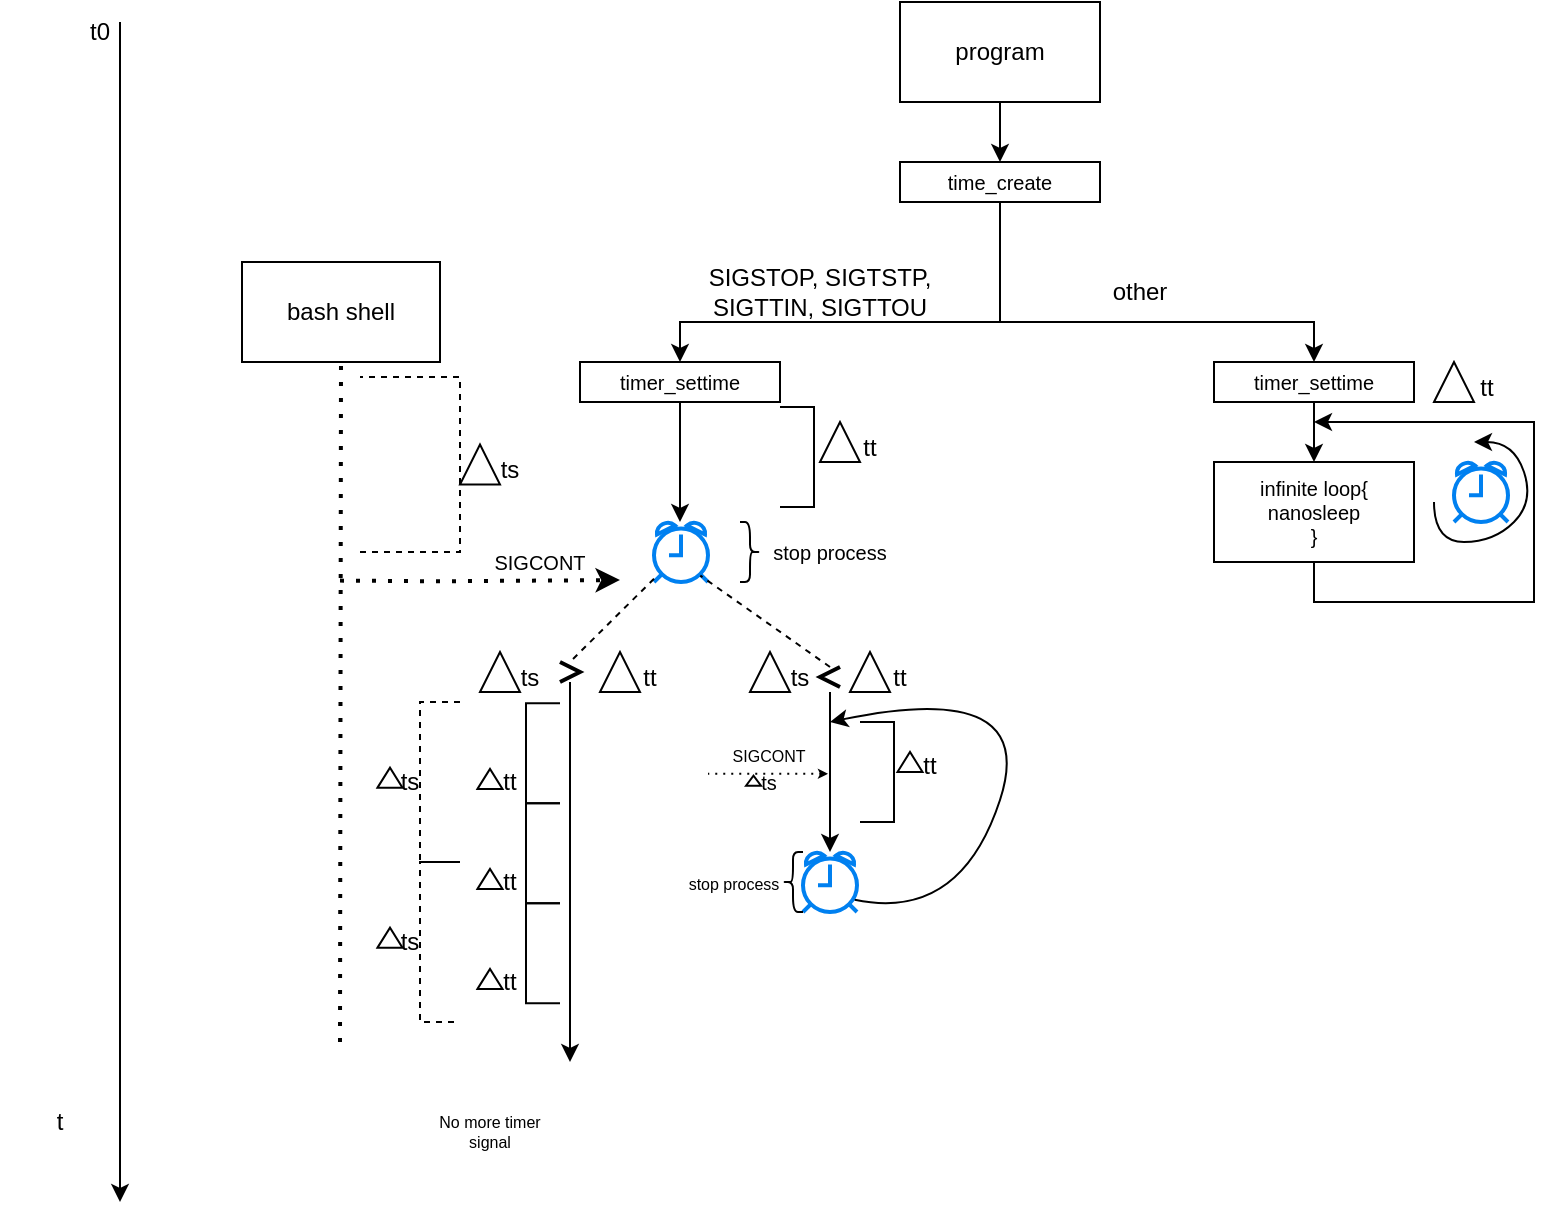 <mxfile version="15.9.6" type="github">
  <diagram id="sgUMgZ0se9-g9XeuNUKD" name="Page-1">
    <mxGraphModel dx="1354" dy="793" grid="1" gridSize="10" guides="1" tooltips="1" connect="1" arrows="1" fold="1" page="1" pageScale="1" pageWidth="827" pageHeight="1169" math="0" shadow="0">
      <root>
        <mxCell id="0" />
        <mxCell id="1" parent="0" />
        <mxCell id="u-bDskKXKWjpwmTJ1djJ-1" value="&lt;font style=&quot;font-size: 10px&quot;&gt;time_create&lt;/font&gt;" style="rounded=0;whiteSpace=wrap;html=1;" parent="1" vertex="1">
          <mxGeometry x="510" y="240" width="100" height="20" as="geometry" />
        </mxCell>
        <mxCell id="u-bDskKXKWjpwmTJ1djJ-2" value="" style="endArrow=classic;html=1;rounded=0;entryX=1;entryY=1;entryDx=0;entryDy=0;" parent="1" target="u-bDskKXKWjpwmTJ1djJ-3" edge="1">
          <mxGeometry width="50" height="50" relative="1" as="geometry">
            <mxPoint x="120" y="170" as="sourcePoint" />
            <mxPoint x="120" y="610" as="targetPoint" />
          </mxGeometry>
        </mxCell>
        <mxCell id="u-bDskKXKWjpwmTJ1djJ-3" value="t" style="text;html=1;strokeColor=none;fillColor=none;align=center;verticalAlign=middle;whiteSpace=wrap;rounded=0;" parent="1" vertex="1">
          <mxGeometry x="60" y="680" width="60" height="80" as="geometry" />
        </mxCell>
        <mxCell id="u-bDskKXKWjpwmTJ1djJ-4" style="edgeStyle=orthogonalEdgeStyle;rounded=0;orthogonalLoop=1;jettySize=auto;html=1;entryX=0.5;entryY=0;entryDx=0;entryDy=0;" parent="1" source="u-bDskKXKWjpwmTJ1djJ-5" target="u-bDskKXKWjpwmTJ1djJ-1" edge="1">
          <mxGeometry relative="1" as="geometry" />
        </mxCell>
        <mxCell id="u-bDskKXKWjpwmTJ1djJ-5" value="&lt;div style=&quot;font-size: 12px&quot;&gt;&lt;font style=&quot;font-size: 12px&quot;&gt;program&lt;/font&gt;&lt;/div&gt;" style="rounded=0;whiteSpace=wrap;html=1;fontSize=10;" parent="1" vertex="1">
          <mxGeometry x="510" y="160" width="100" height="50" as="geometry" />
        </mxCell>
        <mxCell id="u-bDskKXKWjpwmTJ1djJ-6" value="&lt;font style=&quot;font-size: 10px&quot;&gt;timer_settime&lt;/font&gt;" style="rounded=0;whiteSpace=wrap;html=1;fontSize=12;" parent="1" vertex="1">
          <mxGeometry x="350" y="340" width="100" height="20" as="geometry" />
        </mxCell>
        <mxCell id="u-bDskKXKWjpwmTJ1djJ-7" value="" style="endArrow=classic;html=1;rounded=0;fontSize=10;exitX=0.5;exitY=1;exitDx=0;exitDy=0;" parent="1" source="u-bDskKXKWjpwmTJ1djJ-1" target="u-bDskKXKWjpwmTJ1djJ-6" edge="1">
          <mxGeometry width="50" height="50" relative="1" as="geometry">
            <mxPoint x="520" y="420" as="sourcePoint" />
            <mxPoint x="570" y="370" as="targetPoint" />
            <Array as="points">
              <mxPoint x="560" y="320" />
              <mxPoint x="400" y="320" />
            </Array>
          </mxGeometry>
        </mxCell>
        <mxCell id="u-bDskKXKWjpwmTJ1djJ-9" value="" style="endArrow=classic;html=1;rounded=0;fontSize=10;exitX=0.5;exitY=1;exitDx=0;exitDy=0;" parent="1" source="u-bDskKXKWjpwmTJ1djJ-6" edge="1">
          <mxGeometry width="50" height="50" relative="1" as="geometry">
            <mxPoint x="250" y="450" as="sourcePoint" />
            <mxPoint x="400" y="420" as="targetPoint" />
          </mxGeometry>
        </mxCell>
        <mxCell id="u-bDskKXKWjpwmTJ1djJ-11" value="bash shell" style="rounded=0;whiteSpace=wrap;html=1;" parent="1" vertex="1">
          <mxGeometry x="181" y="290" width="99" height="50" as="geometry" />
        </mxCell>
        <mxCell id="u-bDskKXKWjpwmTJ1djJ-12" value="" style="endArrow=none;dashed=1;html=1;dashPattern=1 3;strokeWidth=2;rounded=0;fontSize=12;entryX=0.5;entryY=1;entryDx=0;entryDy=0;startArrow=none;" parent="1" target="u-bDskKXKWjpwmTJ1djJ-11" edge="1">
          <mxGeometry width="50" height="50" relative="1" as="geometry">
            <mxPoint x="230" y="680" as="sourcePoint" />
            <mxPoint x="390" y="210" as="targetPoint" />
            <Array as="points" />
          </mxGeometry>
        </mxCell>
        <mxCell id="u-bDskKXKWjpwmTJ1djJ-16" value="t0" style="text;html=1;strokeColor=none;fillColor=none;align=center;verticalAlign=middle;whiteSpace=wrap;rounded=0;" parent="1" vertex="1">
          <mxGeometry x="80" y="160" width="60" height="30" as="geometry" />
        </mxCell>
        <mxCell id="u-bDskKXKWjpwmTJ1djJ-37" style="edgeStyle=orthogonalEdgeStyle;rounded=0;orthogonalLoop=1;jettySize=auto;html=1;exitX=0.5;exitY=1;exitDx=0;exitDy=0;entryX=0.5;entryY=0;entryDx=0;entryDy=0;" parent="1" source="u-bDskKXKWjpwmTJ1djJ-17" target="u-bDskKXKWjpwmTJ1djJ-18" edge="1">
          <mxGeometry relative="1" as="geometry" />
        </mxCell>
        <mxCell id="u-bDskKXKWjpwmTJ1djJ-17" value="&lt;font style=&quot;font-size: 10px&quot;&gt;timer_settime&lt;/font&gt;" style="rounded=0;whiteSpace=wrap;html=1;fontSize=12;" parent="1" vertex="1">
          <mxGeometry x="667" y="340" width="100" height="20" as="geometry" />
        </mxCell>
        <mxCell id="u-bDskKXKWjpwmTJ1djJ-18" value="&lt;div&gt;infinite loop{&lt;/div&gt;&lt;div&gt;nanosleep&lt;br&gt;&lt;/div&gt;&lt;div&gt;}&lt;br&gt;&lt;/div&gt;" style="rounded=0;whiteSpace=wrap;html=1;fontSize=10;" parent="1" vertex="1">
          <mxGeometry x="667" y="390" width="100" height="50" as="geometry" />
        </mxCell>
        <mxCell id="u-bDskKXKWjpwmTJ1djJ-20" value="" style="endArrow=classic;html=1;rounded=0;fontSize=10;exitX=0.5;exitY=1;exitDx=0;exitDy=0;" parent="1" source="u-bDskKXKWjpwmTJ1djJ-18" edge="1">
          <mxGeometry width="50" height="50" relative="1" as="geometry">
            <mxPoint x="697" y="510" as="sourcePoint" />
            <mxPoint x="717" y="370" as="targetPoint" />
            <Array as="points">
              <mxPoint x="717" y="460" />
              <mxPoint x="827" y="460" />
              <mxPoint x="827" y="370" />
            </Array>
          </mxGeometry>
        </mxCell>
        <mxCell id="u-bDskKXKWjpwmTJ1djJ-21" value="" style="endArrow=classic;html=1;rounded=0;entryX=0.5;entryY=0;entryDx=0;entryDy=0;exitX=0.5;exitY=1;exitDx=0;exitDy=0;" parent="1" source="u-bDskKXKWjpwmTJ1djJ-1" target="u-bDskKXKWjpwmTJ1djJ-17" edge="1">
          <mxGeometry width="50" height="50" relative="1" as="geometry">
            <mxPoint x="420" y="400" as="sourcePoint" />
            <mxPoint x="470" y="350" as="targetPoint" />
            <Array as="points">
              <mxPoint x="560" y="320" />
              <mxPoint x="680" y="320" />
              <mxPoint x="717" y="320" />
            </Array>
          </mxGeometry>
        </mxCell>
        <mxCell id="u-bDskKXKWjpwmTJ1djJ-22" value="SIGSTOP, SIGTSTP, SIGTTIN, SIGTTOU" style="text;html=1;strokeColor=none;fillColor=none;align=center;verticalAlign=middle;whiteSpace=wrap;rounded=0;" parent="1" vertex="1">
          <mxGeometry x="400" y="290" width="140" height="30" as="geometry" />
        </mxCell>
        <mxCell id="u-bDskKXKWjpwmTJ1djJ-24" value="other" style="text;html=1;strokeColor=none;fillColor=none;align=center;verticalAlign=middle;whiteSpace=wrap;rounded=0;" parent="1" vertex="1">
          <mxGeometry x="600" y="290" width="60" height="30" as="geometry" />
        </mxCell>
        <mxCell id="u-bDskKXKWjpwmTJ1djJ-26" value="" style="triangle;whiteSpace=wrap;html=1;rotation=-90;" parent="1" vertex="1">
          <mxGeometry x="470" y="370" width="20" height="20" as="geometry" />
        </mxCell>
        <mxCell id="u-bDskKXKWjpwmTJ1djJ-32" value="tt" style="text;html=1;strokeColor=none;fillColor=none;align=center;verticalAlign=middle;whiteSpace=wrap;rounded=0;" parent="1" vertex="1">
          <mxGeometry x="480" y="375" width="30" height="15" as="geometry" />
        </mxCell>
        <mxCell id="u-bDskKXKWjpwmTJ1djJ-34" value="" style="triangle;whiteSpace=wrap;html=1;rotation=-90;" parent="1" vertex="1">
          <mxGeometry x="777" y="340" width="20" height="20" as="geometry" />
        </mxCell>
        <mxCell id="u-bDskKXKWjpwmTJ1djJ-35" value="tt" style="text;html=1;strokeColor=none;fillColor=none;align=center;verticalAlign=middle;whiteSpace=wrap;rounded=0;" parent="1" vertex="1">
          <mxGeometry x="790" y="345" width="27" height="15" as="geometry" />
        </mxCell>
        <mxCell id="u-bDskKXKWjpwmTJ1djJ-51" value="" style="html=1;verticalLabelPosition=bottom;align=center;labelBackgroundColor=#ffffff;verticalAlign=top;strokeWidth=2;strokeColor=#0080F0;shadow=0;dashed=0;shape=mxgraph.ios7.icons.alarm_clock;" parent="1" vertex="1">
          <mxGeometry x="787" y="390" width="27" height="30" as="geometry" />
        </mxCell>
        <mxCell id="u-bDskKXKWjpwmTJ1djJ-52" value="" style="curved=1;endArrow=classic;html=1;rounded=0;" parent="1" edge="1">
          <mxGeometry width="50" height="50" relative="1" as="geometry">
            <mxPoint x="777" y="410" as="sourcePoint" />
            <mxPoint x="797" y="380" as="targetPoint" />
            <Array as="points">
              <mxPoint x="777" y="430" />
              <mxPoint x="807" y="430" />
              <mxPoint x="827" y="410" />
              <mxPoint x="817" y="380" />
            </Array>
          </mxGeometry>
        </mxCell>
        <mxCell id="u-bDskKXKWjpwmTJ1djJ-53" value="" style="endArrow=classic;dashed=1;html=1;dashPattern=1 3;strokeWidth=2;rounded=0;" parent="1" edge="1">
          <mxGeometry width="50" height="50" relative="1" as="geometry">
            <mxPoint x="230" y="449.31" as="sourcePoint" />
            <mxPoint x="370" y="449" as="targetPoint" />
            <Array as="points">
              <mxPoint x="280" y="449.65" />
            </Array>
          </mxGeometry>
        </mxCell>
        <mxCell id="u-bDskKXKWjpwmTJ1djJ-54" value="" style="html=1;verticalLabelPosition=bottom;align=center;labelBackgroundColor=#ffffff;verticalAlign=top;strokeWidth=2;strokeColor=#0080F0;shadow=0;dashed=0;shape=mxgraph.ios7.icons.alarm_clock;" parent="1" vertex="1">
          <mxGeometry x="387" y="420" width="27" height="30" as="geometry" />
        </mxCell>
        <mxCell id="u-bDskKXKWjpwmTJ1djJ-56" value="" style="strokeWidth=1;html=1;shape=mxgraph.flowchart.annotation_1;align=left;pointerEvents=1;rotation=-180;dashed=1;" parent="1" vertex="1">
          <mxGeometry x="240" y="347.5" width="50" height="87.5" as="geometry" />
        </mxCell>
        <mxCell id="u-bDskKXKWjpwmTJ1djJ-57" value="" style="triangle;whiteSpace=wrap;html=1;rotation=-90;" parent="1" vertex="1">
          <mxGeometry x="290" y="381.25" width="20" height="20" as="geometry" />
        </mxCell>
        <mxCell id="u-bDskKXKWjpwmTJ1djJ-58" value="ts" style="text;html=1;strokeColor=none;fillColor=none;align=center;verticalAlign=middle;whiteSpace=wrap;rounded=0;" parent="1" vertex="1">
          <mxGeometry x="300" y="386.25" width="30" height="15" as="geometry" />
        </mxCell>
        <mxCell id="u-bDskKXKWjpwmTJ1djJ-62" value="" style="strokeWidth=1;html=1;shape=mxgraph.flowchart.annotation_1;align=left;pointerEvents=1;rotation=-180;" parent="1" vertex="1">
          <mxGeometry x="450" y="362.5" width="17" height="50" as="geometry" />
        </mxCell>
        <mxCell id="u-bDskKXKWjpwmTJ1djJ-64" value="" style="shape=curlyBracket;whiteSpace=wrap;html=1;rounded=1;flipH=1;strokeWidth=1;" parent="1" vertex="1">
          <mxGeometry x="430" y="420" width="10" height="30" as="geometry" />
        </mxCell>
        <mxCell id="u-bDskKXKWjpwmTJ1djJ-65" value="&lt;font style=&quot;font-size: 10px&quot;&gt;stop process&lt;/font&gt;" style="text;html=1;strokeColor=none;fillColor=none;align=center;verticalAlign=middle;whiteSpace=wrap;rounded=0;" parent="1" vertex="1">
          <mxGeometry x="440" y="420" width="70" height="30" as="geometry" />
        </mxCell>
        <mxCell id="u-bDskKXKWjpwmTJ1djJ-66" value="SIGCONT" style="text;html=1;strokeColor=none;fillColor=none;align=center;verticalAlign=middle;whiteSpace=wrap;rounded=0;fontSize=10;" parent="1" vertex="1">
          <mxGeometry x="300" y="435" width="60" height="10" as="geometry" />
        </mxCell>
        <mxCell id="u-bDskKXKWjpwmTJ1djJ-68" value="" style="triangle;whiteSpace=wrap;html=1;rotation=-90;" parent="1" vertex="1">
          <mxGeometry x="360" y="485" width="20" height="20" as="geometry" />
        </mxCell>
        <mxCell id="u-bDskKXKWjpwmTJ1djJ-69" value="tt" style="text;html=1;strokeColor=none;fillColor=none;align=center;verticalAlign=middle;whiteSpace=wrap;rounded=0;" parent="1" vertex="1">
          <mxGeometry x="370" y="490" width="30" height="15" as="geometry" />
        </mxCell>
        <mxCell id="u-bDskKXKWjpwmTJ1djJ-70" value="" style="triangle;whiteSpace=wrap;html=1;rotation=-90;" parent="1" vertex="1">
          <mxGeometry x="300" y="485" width="20" height="20" as="geometry" />
        </mxCell>
        <mxCell id="u-bDskKXKWjpwmTJ1djJ-71" value="ts" style="text;html=1;strokeColor=none;fillColor=none;align=center;verticalAlign=middle;whiteSpace=wrap;rounded=0;" parent="1" vertex="1">
          <mxGeometry x="310" y="490" width="30" height="15" as="geometry" />
        </mxCell>
        <mxCell id="u-bDskKXKWjpwmTJ1djJ-72" value="" style="triangle;whiteSpace=wrap;html=1;rotation=-90;" parent="1" vertex="1">
          <mxGeometry x="485" y="485" width="20" height="20" as="geometry" />
        </mxCell>
        <mxCell id="u-bDskKXKWjpwmTJ1djJ-73" value="tt" style="text;html=1;strokeColor=none;fillColor=none;align=center;verticalAlign=middle;whiteSpace=wrap;rounded=0;" parent="1" vertex="1">
          <mxGeometry x="495" y="490" width="30" height="15" as="geometry" />
        </mxCell>
        <mxCell id="u-bDskKXKWjpwmTJ1djJ-74" value="" style="triangle;whiteSpace=wrap;html=1;rotation=-90;" parent="1" vertex="1">
          <mxGeometry x="435" y="485" width="20" height="20" as="geometry" />
        </mxCell>
        <mxCell id="u-bDskKXKWjpwmTJ1djJ-95" style="edgeStyle=orthogonalEdgeStyle;rounded=0;orthogonalLoop=1;jettySize=auto;html=1;exitX=1;exitY=1;exitDx=0;exitDy=0;fontSize=10;" parent="1" source="u-bDskKXKWjpwmTJ1djJ-75" target="u-bDskKXKWjpwmTJ1djJ-93" edge="1">
          <mxGeometry relative="1" as="geometry" />
        </mxCell>
        <mxCell id="u-bDskKXKWjpwmTJ1djJ-75" value="ts" style="text;html=1;strokeColor=none;fillColor=none;align=center;verticalAlign=middle;whiteSpace=wrap;rounded=0;" parent="1" vertex="1">
          <mxGeometry x="445" y="490" width="30" height="15" as="geometry" />
        </mxCell>
        <mxCell id="u-bDskKXKWjpwmTJ1djJ-76" value="" style="html=1;verticalLabelPosition=bottom;labelBackgroundColor=#ffffff;verticalAlign=top;shadow=0;dashed=0;strokeWidth=2;shape=mxgraph.ios7.misc.more;strokeColor=#000000;fontSize=10;" parent="1" vertex="1">
          <mxGeometry x="340" y="490" width="10" height="10" as="geometry" />
        </mxCell>
        <mxCell id="u-bDskKXKWjpwmTJ1djJ-77" value="" style="html=1;verticalLabelPosition=bottom;labelBackgroundColor=#ffffff;verticalAlign=top;shadow=0;dashed=0;strokeWidth=2;shape=mxgraph.ios7.misc.more;strokeColor=#000000;fontSize=10;rotation=-180;" parent="1" vertex="1">
          <mxGeometry x="470" y="492.5" width="10" height="10" as="geometry" />
        </mxCell>
        <mxCell id="u-bDskKXKWjpwmTJ1djJ-81" value="" style="endArrow=none;dashed=1;html=1;rounded=0;fontSize=10;entryX=0.5;entryY=0;entryDx=0;entryDy=0;entryPerimeter=0;" parent="1" source="u-bDskKXKWjpwmTJ1djJ-54" target="u-bDskKXKWjpwmTJ1djJ-76" edge="1">
          <mxGeometry width="50" height="50" relative="1" as="geometry">
            <mxPoint x="400.5" y="500" as="sourcePoint" />
            <mxPoint x="400.5" y="520.711" as="targetPoint" />
          </mxGeometry>
        </mxCell>
        <mxCell id="u-bDskKXKWjpwmTJ1djJ-83" value="" style="endArrow=none;dashed=1;html=1;rounded=0;fontSize=10;exitX=0.5;exitY=1;exitDx=0;exitDy=0;exitPerimeter=0;entryX=0.857;entryY=0.893;entryDx=0;entryDy=0;entryPerimeter=0;" parent="1" source="u-bDskKXKWjpwmTJ1djJ-77" target="u-bDskKXKWjpwmTJ1djJ-54" edge="1">
          <mxGeometry width="50" height="50" relative="1" as="geometry">
            <mxPoint x="390" y="490" as="sourcePoint" />
            <mxPoint x="440" y="440" as="targetPoint" />
          </mxGeometry>
        </mxCell>
        <mxCell id="u-bDskKXKWjpwmTJ1djJ-87" value="" style="triangle;whiteSpace=wrap;html=1;rotation=-90;" parent="1" vertex="1">
          <mxGeometry x="510" y="533.75" width="10" height="12.5" as="geometry" />
        </mxCell>
        <mxCell id="u-bDskKXKWjpwmTJ1djJ-88" value="tt" style="text;html=1;strokeColor=none;fillColor=none;align=center;verticalAlign=middle;whiteSpace=wrap;rounded=0;" parent="1" vertex="1">
          <mxGeometry x="510" y="534.38" width="30" height="15" as="geometry" />
        </mxCell>
        <mxCell id="u-bDskKXKWjpwmTJ1djJ-89" value="" style="strokeWidth=1;html=1;shape=mxgraph.flowchart.annotation_1;align=left;pointerEvents=1;rotation=-180;" parent="1" vertex="1">
          <mxGeometry x="490" y="520" width="17" height="50" as="geometry" />
        </mxCell>
        <mxCell id="u-bDskKXKWjpwmTJ1djJ-93" value="" style="html=1;verticalLabelPosition=bottom;align=center;labelBackgroundColor=#ffffff;verticalAlign=top;strokeWidth=2;strokeColor=#0080F0;shadow=0;dashed=0;shape=mxgraph.ios7.icons.alarm_clock;" parent="1" vertex="1">
          <mxGeometry x="461.5" y="585" width="27" height="30" as="geometry" />
        </mxCell>
        <mxCell id="u-bDskKXKWjpwmTJ1djJ-96" value="" style="curved=1;endArrow=classic;html=1;rounded=0;fontSize=10;exitX=0.958;exitY=0.795;exitDx=0;exitDy=0;exitPerimeter=0;" parent="1" source="u-bDskKXKWjpwmTJ1djJ-93" edge="1">
          <mxGeometry width="50" height="50" relative="1" as="geometry">
            <mxPoint x="550" y="620" as="sourcePoint" />
            <mxPoint x="475" y="520" as="targetPoint" />
            <Array as="points">
              <mxPoint x="540" y="620" />
              <mxPoint x="580" y="498" />
            </Array>
          </mxGeometry>
        </mxCell>
        <mxCell id="u-bDskKXKWjpwmTJ1djJ-97" value="" style="endArrow=classic;html=1;rounded=0;fontSize=10;exitX=0.5;exitY=1;exitDx=0;exitDy=0;exitPerimeter=0;" parent="1" source="u-bDskKXKWjpwmTJ1djJ-76" edge="1">
          <mxGeometry width="50" height="50" relative="1" as="geometry">
            <mxPoint x="360" y="590" as="sourcePoint" />
            <mxPoint x="345" y="690" as="targetPoint" />
          </mxGeometry>
        </mxCell>
        <mxCell id="u-bDskKXKWjpwmTJ1djJ-103" value="&lt;font style=&quot;font-size: 8px&quot;&gt;SIGCONT&lt;/font&gt;" style="text;html=1;strokeColor=none;fillColor=none;align=center;verticalAlign=middle;whiteSpace=wrap;rounded=0;fontSize=10;" parent="1" vertex="1">
          <mxGeometry x="428.25" y="521.88" width="32.5" height="27.5" as="geometry" />
        </mxCell>
        <mxCell id="u-bDskKXKWjpwmTJ1djJ-106" value="" style="triangle;whiteSpace=wrap;html=1;rotation=-90;" parent="1" vertex="1">
          <mxGeometry x="434.25" y="545.63" width="5" height="7.5" as="geometry" />
        </mxCell>
        <mxCell id="u-bDskKXKWjpwmTJ1djJ-107" value="ts" style="text;html=1;strokeColor=none;fillColor=none;align=center;verticalAlign=middle;whiteSpace=wrap;rounded=0;fontSize=10;" parent="1" vertex="1">
          <mxGeometry x="442" y="549.38" width="5" as="geometry" />
        </mxCell>
        <mxCell id="u-bDskKXKWjpwmTJ1djJ-108" value="" style="endArrow=none;dashed=1;html=1;dashPattern=1 3;strokeWidth=1;rounded=0;fontSize=8;startArrow=classic;startFill=1;endSize=1;startSize=2;" parent="1" edge="1">
          <mxGeometry width="50" height="50" relative="1" as="geometry">
            <mxPoint x="474" y="545.88" as="sourcePoint" />
            <mxPoint x="414" y="545.88" as="targetPoint" />
          </mxGeometry>
        </mxCell>
        <mxCell id="u-bDskKXKWjpwmTJ1djJ-109" value="" style="shape=curlyBracket;whiteSpace=wrap;html=1;rounded=1;flipH=1;strokeWidth=1;rotation=-180;" parent="1" vertex="1">
          <mxGeometry x="451.5" y="585" width="10" height="30" as="geometry" />
        </mxCell>
        <mxCell id="u-bDskKXKWjpwmTJ1djJ-110" value="&lt;font style=&quot;font-size: 8px&quot;&gt;stop process&lt;/font&gt;" style="text;html=1;strokeColor=none;fillColor=none;align=center;verticalAlign=middle;whiteSpace=wrap;rounded=0;" parent="1" vertex="1">
          <mxGeometry x="391.5" y="585" width="70" height="30" as="geometry" />
        </mxCell>
        <mxCell id="u-bDskKXKWjpwmTJ1djJ-121" value="" style="strokeWidth=1;html=1;shape=mxgraph.flowchart.annotation_1;align=left;pointerEvents=1;fontSize=8;dashed=1;" parent="1" vertex="1">
          <mxGeometry x="270" y="510" width="20" height="80" as="geometry" />
        </mxCell>
        <mxCell id="u-bDskKXKWjpwmTJ1djJ-126" value="" style="triangle;whiteSpace=wrap;html=1;rotation=-90;" parent="1" vertex="1">
          <mxGeometry x="250" y="541.57" width="10" height="12.5" as="geometry" />
        </mxCell>
        <mxCell id="u-bDskKXKWjpwmTJ1djJ-127" value="ts" style="text;html=1;strokeColor=none;fillColor=none;align=center;verticalAlign=middle;whiteSpace=wrap;rounded=0;" parent="1" vertex="1">
          <mxGeometry x="250" y="542.2" width="30" height="15" as="geometry" />
        </mxCell>
        <mxCell id="u-bDskKXKWjpwmTJ1djJ-128" value="" style="strokeWidth=1;html=1;shape=mxgraph.flowchart.annotation_1;align=left;pointerEvents=1;rotation=0;" parent="1" vertex="1">
          <mxGeometry x="323" y="510.63" width="17" height="50" as="geometry" />
        </mxCell>
        <mxCell id="u-bDskKXKWjpwmTJ1djJ-129" value="" style="triangle;whiteSpace=wrap;html=1;rotation=-90;" parent="1" vertex="1">
          <mxGeometry x="300" y="542.2" width="10" height="12.5" as="geometry" />
        </mxCell>
        <mxCell id="u-bDskKXKWjpwmTJ1djJ-130" value="tt" style="text;html=1;strokeColor=none;fillColor=none;align=center;verticalAlign=middle;whiteSpace=wrap;rounded=0;" parent="1" vertex="1">
          <mxGeometry x="300" y="542.83" width="30" height="15" as="geometry" />
        </mxCell>
        <mxCell id="u-bDskKXKWjpwmTJ1djJ-133" value="" style="strokeWidth=1;html=1;shape=mxgraph.flowchart.annotation_1;align=left;pointerEvents=1;rotation=0;" parent="1" vertex="1">
          <mxGeometry x="323" y="560.63" width="17" height="50" as="geometry" />
        </mxCell>
        <mxCell id="u-bDskKXKWjpwmTJ1djJ-134" value="" style="triangle;whiteSpace=wrap;html=1;rotation=-90;" parent="1" vertex="1">
          <mxGeometry x="300" y="592.2" width="10" height="12.5" as="geometry" />
        </mxCell>
        <mxCell id="u-bDskKXKWjpwmTJ1djJ-135" value="tt" style="text;html=1;strokeColor=none;fillColor=none;align=center;verticalAlign=middle;whiteSpace=wrap;rounded=0;" parent="1" vertex="1">
          <mxGeometry x="300" y="592.83" width="30" height="15" as="geometry" />
        </mxCell>
        <mxCell id="u-bDskKXKWjpwmTJ1djJ-136" value="" style="strokeWidth=1;html=1;shape=mxgraph.flowchart.annotation_1;align=left;pointerEvents=1;rotation=0;" parent="1" vertex="1">
          <mxGeometry x="323" y="610.63" width="17" height="50" as="geometry" />
        </mxCell>
        <mxCell id="u-bDskKXKWjpwmTJ1djJ-137" value="" style="triangle;whiteSpace=wrap;html=1;rotation=-90;" parent="1" vertex="1">
          <mxGeometry x="300" y="642.2" width="10" height="12.5" as="geometry" />
        </mxCell>
        <mxCell id="u-bDskKXKWjpwmTJ1djJ-138" value="tt" style="text;html=1;strokeColor=none;fillColor=none;align=center;verticalAlign=middle;whiteSpace=wrap;rounded=0;" parent="1" vertex="1">
          <mxGeometry x="300" y="642.83" width="30" height="15" as="geometry" />
        </mxCell>
        <mxCell id="u-bDskKXKWjpwmTJ1djJ-139" value="" style="strokeWidth=1;html=1;shape=mxgraph.flowchart.annotation_1;align=left;pointerEvents=1;fontSize=8;dashed=1;" parent="1" vertex="1">
          <mxGeometry x="270" y="590" width="20" height="80" as="geometry" />
        </mxCell>
        <mxCell id="u-bDskKXKWjpwmTJ1djJ-140" value="" style="triangle;whiteSpace=wrap;html=1;rotation=-90;" parent="1" vertex="1">
          <mxGeometry x="250" y="621.57" width="10" height="12.5" as="geometry" />
        </mxCell>
        <mxCell id="u-bDskKXKWjpwmTJ1djJ-141" value="ts" style="text;html=1;strokeColor=none;fillColor=none;align=center;verticalAlign=middle;whiteSpace=wrap;rounded=0;" parent="1" vertex="1">
          <mxGeometry x="250" y="622.2" width="30" height="15" as="geometry" />
        </mxCell>
        <mxCell id="u-bDskKXKWjpwmTJ1djJ-143" value="" style="shape=image;html=1;verticalAlign=top;verticalLabelPosition=bottom;labelBackgroundColor=#ffffff;imageAspect=0;aspect=fixed;image=https://cdn1.iconfinder.com/data/icons/material-core/16/more-vert-128.png;dashed=1;fontSize=8;strokeColor=#000000;strokeWidth=1;" parent="1" vertex="1">
          <mxGeometry x="295" y="680" width="28" height="28" as="geometry" />
        </mxCell>
        <mxCell id="u-bDskKXKWjpwmTJ1djJ-144" value="No more timer signal" style="text;html=1;strokeColor=none;fillColor=none;align=center;verticalAlign=middle;whiteSpace=wrap;rounded=0;dashed=1;fontSize=8;" parent="1" vertex="1">
          <mxGeometry x="275" y="710" width="60" height="30" as="geometry" />
        </mxCell>
      </root>
    </mxGraphModel>
  </diagram>
</mxfile>
